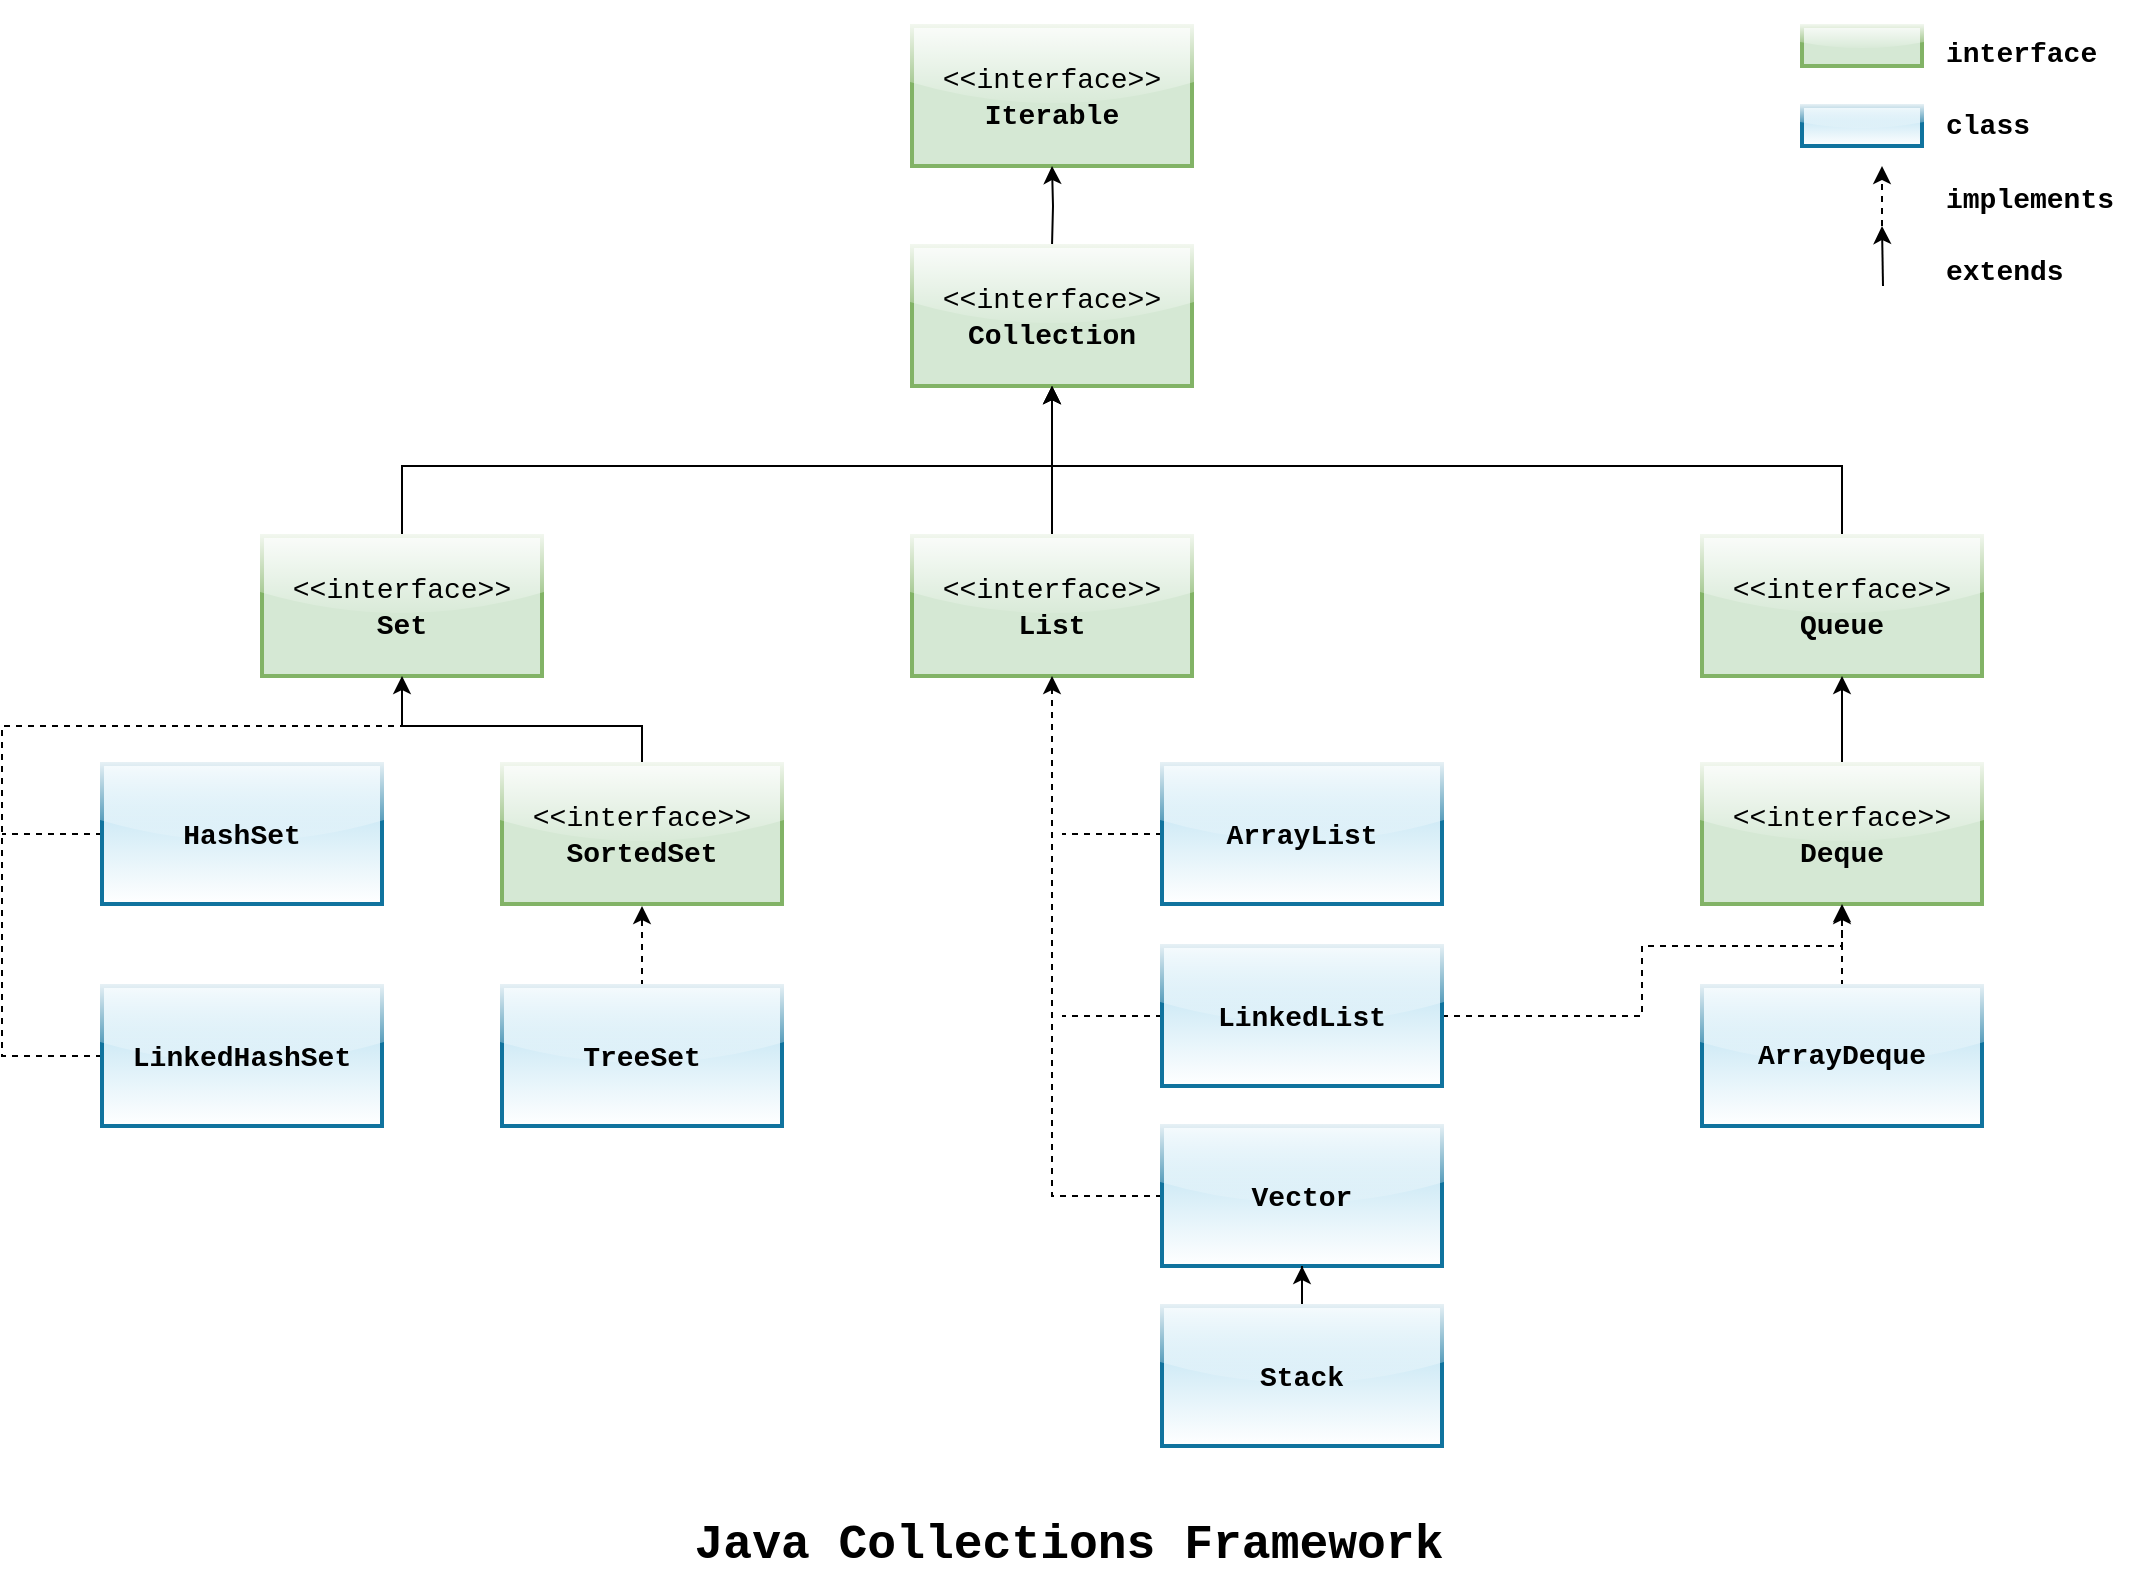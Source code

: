 <mxfile compressed="false" version="14.6.13" type="device">
  <diagram id="C5RBs43oDa-KdzZeNtuy" name="Page-1">
    <mxGraphModel dx="1406" dy="672" grid="1" gridSize="10" guides="1" tooltips="1" connect="1" arrows="1" fold="1" page="1" pageScale="1" pageWidth="1169" pageHeight="827" math="0" shadow="0">
      <root>
        <mxCell id="WIyWlLk6GJQsqaUBKTNV-0" />
        <mxCell id="WIyWlLk6GJQsqaUBKTNV-1" parent="WIyWlLk6GJQsqaUBKTNV-0" />
        <mxCell id="YPBE2i8zK9lcXEaAE-W4-2" style="edgeStyle=orthogonalEdgeStyle;rounded=0;orthogonalLoop=1;jettySize=auto;html=1;exitX=0.5;exitY=1;exitDx=0;exitDy=0;" parent="WIyWlLk6GJQsqaUBKTNV-1" edge="1">
          <mxGeometry relative="1" as="geometry">
            <mxPoint x="379.5" y="140" as="sourcePoint" />
            <mxPoint x="379.5" y="140" as="targetPoint" />
          </mxGeometry>
        </mxCell>
        <mxCell id="YPBE2i8zK9lcXEaAE-W4-10" style="edgeStyle=orthogonalEdgeStyle;rounded=0;orthogonalLoop=1;jettySize=auto;html=1;exitX=0.5;exitY=1;exitDx=0;exitDy=0;" parent="WIyWlLk6GJQsqaUBKTNV-1" edge="1">
          <mxGeometry relative="1" as="geometry">
            <mxPoint x="379.5" y="140" as="sourcePoint" />
            <mxPoint x="379.5" y="140" as="targetPoint" />
          </mxGeometry>
        </mxCell>
        <mxCell id="YPBE2i8zK9lcXEaAE-W4-12" value="&lt;p style=&quot;font-size: 14px&quot;&gt;&lt;span style=&quot;font-weight: normal ; font-size: 14px&quot;&gt;&lt;font face=&quot;Courier New&quot; style=&quot;font-size: 14px&quot;&gt;&amp;lt;&amp;lt;interface&amp;gt;&amp;gt;&lt;/font&gt;&lt;br style=&quot;font-size: 14px&quot;&gt;&lt;/span&gt;&lt;font style=&quot;font-family: &amp;#34;courier new&amp;#34; ; font-size: 14px&quot;&gt;&lt;b style=&quot;font-size: 14px&quot;&gt;Iterable&lt;/b&gt;&lt;/font&gt;&lt;/p&gt;" style="text;html=1;align=center;verticalAlign=middle;whiteSpace=wrap;rounded=0;shadow=0;glass=1;strokeWidth=2;labelBackgroundColor=none;fontSize=14;strokeColor=#82b366;fillColor=#d5e8d4;" parent="WIyWlLk6GJQsqaUBKTNV-1" vertex="1">
          <mxGeometry x="515" y="20" width="140" height="70" as="geometry" />
        </mxCell>
        <mxCell id="YPBE2i8zK9lcXEaAE-W4-128" style="edgeStyle=orthogonalEdgeStyle;rounded=0;orthogonalLoop=1;jettySize=auto;html=0;exitX=0.5;exitY=0;exitDx=0;exitDy=0;entryX=0.5;entryY=1;entryDx=0;entryDy=0;fontFamily=Courier New;fontSize=14;fontColor=#000000;" parent="WIyWlLk6GJQsqaUBKTNV-1" target="YPBE2i8zK9lcXEaAE-W4-12" edge="1">
          <mxGeometry relative="1" as="geometry">
            <mxPoint x="585" y="130" as="sourcePoint" />
          </mxGeometry>
        </mxCell>
        <mxCell id="YPBE2i8zK9lcXEaAE-W4-102" value="Java Collections Framework" style="text;html=1;fontSize=24;fontStyle=1;verticalAlign=middle;align=center;shadow=0;glass=0;labelBackgroundColor=none;fontFamily=Courier New;rounded=1;fillColor=#ffffff;" parent="WIyWlLk6GJQsqaUBKTNV-1" vertex="1">
          <mxGeometry x="360" y="760" width="466" height="40" as="geometry" />
        </mxCell>
        <mxCell id="Kpae5eKNH2z2pu_mqt94-7" value="&lt;p style=&quot;font-size: 14px&quot;&gt;&lt;span style=&quot;font-weight: normal ; font-size: 14px&quot;&gt;&lt;font face=&quot;Courier New&quot; style=&quot;font-size: 14px&quot;&gt;&amp;lt;&amp;lt;interface&amp;gt;&amp;gt;&lt;/font&gt;&lt;br style=&quot;font-size: 14px&quot;&gt;&lt;/span&gt;&lt;font face=&quot;courier new&quot;&gt;&lt;b&gt;Collection&lt;/b&gt;&lt;/font&gt;&lt;/p&gt;" style="text;html=1;align=center;verticalAlign=middle;whiteSpace=wrap;rounded=0;shadow=0;glass=1;strokeWidth=2;labelBackgroundColor=none;fontSize=14;strokeColor=#82b366;fillColor=#d5e8d4;" parent="WIyWlLk6GJQsqaUBKTNV-1" vertex="1">
          <mxGeometry x="515" y="130" width="140" height="70" as="geometry" />
        </mxCell>
        <mxCell id="Kpae5eKNH2z2pu_mqt94-30" style="edgeStyle=orthogonalEdgeStyle;rounded=0;orthogonalLoop=1;jettySize=auto;html=0;exitX=0.5;exitY=0;exitDx=0;exitDy=0;entryX=0.5;entryY=1;entryDx=0;entryDy=0;fontFamily=Courier New;fontSize=14;fontColor=#000000;" parent="WIyWlLk6GJQsqaUBKTNV-1" source="Kpae5eKNH2z2pu_mqt94-8" target="Kpae5eKNH2z2pu_mqt94-7" edge="1">
          <mxGeometry relative="1" as="geometry">
            <Array as="points">
              <mxPoint x="260" y="240" />
              <mxPoint x="585" y="240" />
            </Array>
          </mxGeometry>
        </mxCell>
        <mxCell id="Kpae5eKNH2z2pu_mqt94-8" value="&lt;p style=&quot;font-size: 14px&quot;&gt;&lt;span style=&quot;font-weight: normal ; font-size: 14px&quot;&gt;&lt;font face=&quot;Courier New&quot; style=&quot;font-size: 14px&quot;&gt;&amp;lt;&amp;lt;interface&amp;gt;&amp;gt;&lt;/font&gt;&lt;br style=&quot;font-size: 14px&quot;&gt;&lt;/span&gt;&lt;font face=&quot;courier new&quot;&gt;&lt;b&gt;Set&lt;/b&gt;&lt;/font&gt;&lt;/p&gt;" style="text;html=1;align=center;verticalAlign=middle;whiteSpace=wrap;rounded=0;shadow=0;glass=1;strokeWidth=2;labelBackgroundColor=none;fontSize=14;strokeColor=#82b366;fillColor=#d5e8d4;" parent="WIyWlLk6GJQsqaUBKTNV-1" vertex="1">
          <mxGeometry x="190" y="275" width="140" height="70" as="geometry" />
        </mxCell>
        <mxCell id="Kpae5eKNH2z2pu_mqt94-54" style="edgeStyle=orthogonalEdgeStyle;rounded=0;orthogonalLoop=1;jettySize=auto;html=0;exitX=0.5;exitY=0;exitDx=0;exitDy=0;entryX=0.5;entryY=1;entryDx=0;entryDy=0;fontFamily=Courier New;fontSize=14;fontColor=#000000;" parent="WIyWlLk6GJQsqaUBKTNV-1" source="Kpae5eKNH2z2pu_mqt94-9" target="Kpae5eKNH2z2pu_mqt94-7" edge="1">
          <mxGeometry relative="1" as="geometry">
            <Array as="points">
              <mxPoint x="585" y="260" />
              <mxPoint x="585" y="260" />
            </Array>
          </mxGeometry>
        </mxCell>
        <mxCell id="Kpae5eKNH2z2pu_mqt94-9" value="&lt;p style=&quot;font-size: 14px&quot;&gt;&lt;span style=&quot;font-weight: normal ; font-size: 14px&quot;&gt;&lt;font face=&quot;Courier New&quot; style=&quot;font-size: 14px&quot;&gt;&amp;lt;&amp;lt;interface&amp;gt;&amp;gt;&lt;/font&gt;&lt;br style=&quot;font-size: 14px&quot;&gt;&lt;/span&gt;&lt;font face=&quot;courier new&quot;&gt;&lt;b&gt;List&lt;/b&gt;&lt;/font&gt;&lt;/p&gt;" style="text;html=1;align=center;verticalAlign=middle;whiteSpace=wrap;rounded=0;shadow=0;glass=1;strokeWidth=2;labelBackgroundColor=none;fontSize=14;strokeColor=#82b366;fillColor=#d5e8d4;" parent="WIyWlLk6GJQsqaUBKTNV-1" vertex="1">
          <mxGeometry x="515" y="275" width="140" height="70" as="geometry" />
        </mxCell>
        <mxCell id="MUC2MTITVo_juZWyUg5X-10" style="edgeStyle=orthogonalEdgeStyle;rounded=0;orthogonalLoop=1;jettySize=auto;html=1;exitX=0;exitY=0.5;exitDx=0;exitDy=0;dashed=1;startArrow=none;startFill=0;endArrow=classic;endFill=1;entryX=0.5;entryY=1;entryDx=0;entryDy=0;" parent="WIyWlLk6GJQsqaUBKTNV-1" source="Kpae5eKNH2z2pu_mqt94-11" target="Kpae5eKNH2z2pu_mqt94-9" edge="1">
          <mxGeometry relative="1" as="geometry">
            <mxPoint x="580" y="390" as="targetPoint" />
          </mxGeometry>
        </mxCell>
        <mxCell id="Kpae5eKNH2z2pu_mqt94-11" value="&lt;p style=&quot;font-size: 14px&quot;&gt;&lt;font face=&quot;Courier New&quot;&gt;&lt;b&gt;Vector&lt;/b&gt;&lt;/font&gt;&lt;/p&gt;" style="text;html=1;align=center;verticalAlign=middle;whiteSpace=wrap;rounded=0;shadow=0;glass=1;strokeWidth=2;labelBackgroundColor=none;fontSize=14;strokeColor=#10739e;fillColor=#b1ddf0;gradientColor=#ffffff;" parent="WIyWlLk6GJQsqaUBKTNV-1" vertex="1">
          <mxGeometry x="640" y="570" width="140" height="70" as="geometry" />
        </mxCell>
        <mxCell id="MUC2MTITVo_juZWyUg5X-11" style="edgeStyle=orthogonalEdgeStyle;rounded=0;orthogonalLoop=1;jettySize=auto;html=1;exitX=0;exitY=0.5;exitDx=0;exitDy=0;dashed=1;startArrow=none;startFill=0;endArrow=none;endFill=0;" parent="WIyWlLk6GJQsqaUBKTNV-1" source="Kpae5eKNH2z2pu_mqt94-14" edge="1">
          <mxGeometry relative="1" as="geometry">
            <mxPoint x="590" y="424" as="targetPoint" />
            <Array as="points">
              <mxPoint x="590" y="424" />
              <mxPoint x="590" y="424" />
            </Array>
          </mxGeometry>
        </mxCell>
        <mxCell id="Kpae5eKNH2z2pu_mqt94-14" value="&lt;p style=&quot;font-size: 14px&quot;&gt;&lt;font face=&quot;Courier New&quot;&gt;&lt;b&gt;ArrayList&lt;/b&gt;&lt;/font&gt;&lt;/p&gt;" style="text;html=1;align=center;verticalAlign=middle;whiteSpace=wrap;rounded=0;shadow=0;glass=1;strokeWidth=2;labelBackgroundColor=none;fontSize=14;strokeColor=#10739e;fillColor=#b1ddf0;gradientColor=#ffffff;" parent="WIyWlLk6GJQsqaUBKTNV-1" vertex="1">
          <mxGeometry x="640" y="389" width="140" height="70" as="geometry" />
        </mxCell>
        <mxCell id="MUC2MTITVo_juZWyUg5X-0" style="edgeStyle=orthogonalEdgeStyle;rounded=0;orthogonalLoop=1;jettySize=auto;html=1;entryX=0.5;entryY=1;entryDx=0;entryDy=0;" parent="WIyWlLk6GJQsqaUBKTNV-1" source="Kpae5eKNH2z2pu_mqt94-16" target="Kpae5eKNH2z2pu_mqt94-11" edge="1">
          <mxGeometry relative="1" as="geometry" />
        </mxCell>
        <mxCell id="Kpae5eKNH2z2pu_mqt94-16" value="&lt;p style=&quot;font-size: 14px&quot;&gt;&lt;font face=&quot;Courier New&quot;&gt;&lt;b&gt;Stack&lt;/b&gt;&lt;/font&gt;&lt;/p&gt;" style="text;html=1;align=center;verticalAlign=middle;whiteSpace=wrap;rounded=0;shadow=0;glass=1;strokeWidth=2;labelBackgroundColor=none;fontSize=14;strokeColor=#10739e;fillColor=#b1ddf0;gradientColor=#ffffff;" parent="WIyWlLk6GJQsqaUBKTNV-1" vertex="1">
          <mxGeometry x="640" y="660" width="140" height="70" as="geometry" />
        </mxCell>
        <mxCell id="MUC2MTITVo_juZWyUg5X-12" style="edgeStyle=orthogonalEdgeStyle;rounded=0;orthogonalLoop=1;jettySize=auto;html=1;exitX=0;exitY=0.5;exitDx=0;exitDy=0;dashed=1;startArrow=none;startFill=0;endArrow=none;endFill=0;" parent="WIyWlLk6GJQsqaUBKTNV-1" source="Kpae5eKNH2z2pu_mqt94-17" edge="1">
          <mxGeometry relative="1" as="geometry">
            <mxPoint x="590" y="515" as="targetPoint" />
            <Array as="points">
              <mxPoint x="600" y="515" />
              <mxPoint x="600" y="515" />
            </Array>
          </mxGeometry>
        </mxCell>
        <mxCell id="MUC2MTITVo_juZWyUg5X-17" style="edgeStyle=orthogonalEdgeStyle;rounded=0;orthogonalLoop=1;jettySize=auto;html=1;dashed=1;startArrow=none;startFill=0;endArrow=none;endFill=0;exitX=1;exitY=0.5;exitDx=0;exitDy=0;" parent="WIyWlLk6GJQsqaUBKTNV-1" source="Kpae5eKNH2z2pu_mqt94-17" edge="1">
          <mxGeometry relative="1" as="geometry">
            <mxPoint x="980" y="470" as="targetPoint" />
            <Array as="points">
              <mxPoint x="880" y="515" />
              <mxPoint x="880" y="480" />
              <mxPoint x="980" y="480" />
            </Array>
          </mxGeometry>
        </mxCell>
        <mxCell id="Kpae5eKNH2z2pu_mqt94-17" value="&lt;p style=&quot;font-size: 14px&quot;&gt;&lt;font face=&quot;Courier New&quot;&gt;&lt;b&gt;LinkedList&lt;/b&gt;&lt;/font&gt;&lt;/p&gt;" style="text;html=1;align=center;verticalAlign=middle;whiteSpace=wrap;rounded=0;shadow=0;glass=1;strokeWidth=2;labelBackgroundColor=none;fontSize=14;strokeColor=#10739e;fillColor=#b1ddf0;gradientColor=#ffffff;" parent="WIyWlLk6GJQsqaUBKTNV-1" vertex="1">
          <mxGeometry x="640" y="480" width="140" height="70" as="geometry" />
        </mxCell>
        <mxCell id="Kpae5eKNH2z2pu_mqt94-55" style="edgeStyle=orthogonalEdgeStyle;rounded=0;orthogonalLoop=1;jettySize=auto;html=0;exitX=0.5;exitY=0;exitDx=0;exitDy=0;entryX=0.5;entryY=1;entryDx=0;entryDy=0;fontFamily=Courier New;fontSize=14;fontColor=#000000;" parent="WIyWlLk6GJQsqaUBKTNV-1" source="Kpae5eKNH2z2pu_mqt94-19" target="Kpae5eKNH2z2pu_mqt94-7" edge="1">
          <mxGeometry relative="1" as="geometry">
            <Array as="points">
              <mxPoint x="980" y="240" />
              <mxPoint x="585" y="240" />
            </Array>
          </mxGeometry>
        </mxCell>
        <mxCell id="Kpae5eKNH2z2pu_mqt94-19" value="&lt;p style=&quot;font-size: 14px&quot;&gt;&lt;span style=&quot;font-weight: normal ; font-size: 14px&quot;&gt;&lt;font face=&quot;Courier New&quot; style=&quot;font-size: 14px&quot;&gt;&amp;lt;&amp;lt;interface&amp;gt;&amp;gt;&lt;/font&gt;&lt;br style=&quot;font-size: 14px&quot;&gt;&lt;/span&gt;&lt;font face=&quot;courier new&quot;&gt;&lt;b&gt;Queue&lt;/b&gt;&lt;/font&gt;&lt;/p&gt;" style="text;html=1;align=center;verticalAlign=middle;whiteSpace=wrap;rounded=0;shadow=0;glass=1;strokeWidth=2;labelBackgroundColor=none;fontSize=14;strokeColor=#82b366;fillColor=#d5e8d4;" parent="WIyWlLk6GJQsqaUBKTNV-1" vertex="1">
          <mxGeometry x="910" y="275" width="140" height="70" as="geometry" />
        </mxCell>
        <mxCell id="Kpae5eKNH2z2pu_mqt94-57" style="edgeStyle=orthogonalEdgeStyle;rounded=0;orthogonalLoop=1;jettySize=auto;html=0;exitX=0.5;exitY=0;exitDx=0;exitDy=0;entryX=0.5;entryY=1;entryDx=0;entryDy=0;fontFamily=Courier New;fontSize=14;fontColor=#000000;" parent="WIyWlLk6GJQsqaUBKTNV-1" source="Kpae5eKNH2z2pu_mqt94-20" target="Kpae5eKNH2z2pu_mqt94-19" edge="1">
          <mxGeometry relative="1" as="geometry" />
        </mxCell>
        <mxCell id="Kpae5eKNH2z2pu_mqt94-20" value="&lt;p style=&quot;font-size: 14px&quot;&gt;&lt;span style=&quot;font-weight: normal ; font-size: 14px&quot;&gt;&lt;font face=&quot;Courier New&quot; style=&quot;font-size: 14px&quot;&gt;&amp;lt;&amp;lt;interface&amp;gt;&amp;gt;&lt;/font&gt;&lt;br style=&quot;font-size: 14px&quot;&gt;&lt;/span&gt;&lt;font face=&quot;courier new&quot;&gt;&lt;b&gt;Deque&lt;/b&gt;&lt;/font&gt;&lt;/p&gt;" style="text;html=1;align=center;verticalAlign=middle;whiteSpace=wrap;rounded=0;shadow=0;glass=1;strokeWidth=2;labelBackgroundColor=none;fontSize=14;strokeColor=#82b366;fillColor=#d5e8d4;" parent="WIyWlLk6GJQsqaUBKTNV-1" vertex="1">
          <mxGeometry x="910" y="389" width="140" height="70" as="geometry" />
        </mxCell>
        <mxCell id="Kpae5eKNH2z2pu_mqt94-58" style="edgeStyle=orthogonalEdgeStyle;rounded=0;orthogonalLoop=1;jettySize=auto;html=0;exitX=0.5;exitY=0;exitDx=0;exitDy=0;fontFamily=Courier New;fontSize=14;fontColor=#000000;dashed=1;" parent="WIyWlLk6GJQsqaUBKTNV-1" source="Kpae5eKNH2z2pu_mqt94-21" edge="1">
          <mxGeometry relative="1" as="geometry">
            <mxPoint x="980" y="460" as="targetPoint" />
          </mxGeometry>
        </mxCell>
        <mxCell id="MUC2MTITVo_juZWyUg5X-7" value="" style="edgeStyle=none;rounded=0;orthogonalLoop=1;jettySize=auto;html=1;dashed=1;" parent="WIyWlLk6GJQsqaUBKTNV-1" source="Kpae5eKNH2z2pu_mqt94-21" target="Kpae5eKNH2z2pu_mqt94-20" edge="1">
          <mxGeometry relative="1" as="geometry" />
        </mxCell>
        <mxCell id="Kpae5eKNH2z2pu_mqt94-21" value="&lt;p&gt;&lt;/p&gt;&lt;div style=&quot;text-align: justify&quot;&gt;&lt;br&gt;&lt;/div&gt;&lt;p&gt;&lt;/p&gt;" style="text;html=1;align=center;verticalAlign=middle;whiteSpace=wrap;rounded=0;shadow=0;glass=1;strokeWidth=2;labelBackgroundColor=none;fontSize=14;strokeColor=#10739e;fillColor=#b1ddf0;gradientColor=#ffffff;" parent="WIyWlLk6GJQsqaUBKTNV-1" vertex="1">
          <mxGeometry x="910" y="500" width="140" height="70" as="geometry" />
        </mxCell>
        <mxCell id="MUC2MTITVo_juZWyUg5X-16" style="edgeStyle=orthogonalEdgeStyle;rounded=0;orthogonalLoop=1;jettySize=auto;html=1;exitX=0;exitY=0.5;exitDx=0;exitDy=0;dashed=1;startArrow=none;startFill=0;endArrow=none;endFill=0;" parent="WIyWlLk6GJQsqaUBKTNV-1" source="Kpae5eKNH2z2pu_mqt94-23" edge="1">
          <mxGeometry relative="1" as="geometry">
            <mxPoint x="60" y="424" as="targetPoint" />
          </mxGeometry>
        </mxCell>
        <mxCell id="Kpae5eKNH2z2pu_mqt94-23" value="&lt;p style=&quot;font-size: 14px&quot;&gt;&lt;font face=&quot;Courier New&quot;&gt;&lt;b&gt;HashSet&lt;/b&gt;&lt;/font&gt;&lt;/p&gt;" style="text;html=1;align=center;verticalAlign=middle;whiteSpace=wrap;rounded=0;shadow=0;glass=1;strokeWidth=2;labelBackgroundColor=none;fontSize=14;strokeColor=#10739e;fillColor=#b1ddf0;gradientColor=#ffffff;" parent="WIyWlLk6GJQsqaUBKTNV-1" vertex="1">
          <mxGeometry x="110" y="389" width="140" height="70" as="geometry" />
        </mxCell>
        <mxCell id="MUC2MTITVo_juZWyUg5X-15" style="edgeStyle=orthogonalEdgeStyle;rounded=0;orthogonalLoop=1;jettySize=auto;html=1;exitX=0;exitY=0.5;exitDx=0;exitDy=0;dashed=1;startArrow=none;startFill=0;endArrow=none;endFill=0;" parent="WIyWlLk6GJQsqaUBKTNV-1" source="Kpae5eKNH2z2pu_mqt94-24" edge="1">
          <mxGeometry relative="1" as="geometry">
            <mxPoint x="260" y="350" as="targetPoint" />
            <Array as="points">
              <mxPoint x="60" y="535" />
              <mxPoint x="60" y="370" />
              <mxPoint x="260" y="370" />
            </Array>
          </mxGeometry>
        </mxCell>
        <mxCell id="Kpae5eKNH2z2pu_mqt94-24" value="&lt;p style=&quot;font-size: 14px&quot;&gt;&lt;font face=&quot;Courier New&quot;&gt;&lt;b&gt;LinkedHashSet&lt;/b&gt;&lt;/font&gt;&lt;/p&gt;" style="text;html=1;align=center;verticalAlign=middle;whiteSpace=wrap;rounded=0;shadow=0;glass=1;strokeWidth=2;labelBackgroundColor=none;fontSize=14;strokeColor=#10739e;fillColor=#b1ddf0;gradientColor=#ffffff;" parent="WIyWlLk6GJQsqaUBKTNV-1" vertex="1">
          <mxGeometry x="110" y="500" width="140" height="70" as="geometry" />
        </mxCell>
        <mxCell id="Kpae5eKNH2z2pu_mqt94-47" style="edgeStyle=orthogonalEdgeStyle;rounded=0;orthogonalLoop=1;jettySize=auto;html=0;exitX=0.5;exitY=0;exitDx=0;exitDy=0;entryX=0.5;entryY=1;entryDx=0;entryDy=0;fontFamily=Courier New;fontSize=14;fontColor=#000000;" parent="WIyWlLk6GJQsqaUBKTNV-1" source="Kpae5eKNH2z2pu_mqt94-25" target="Kpae5eKNH2z2pu_mqt94-8" edge="1">
          <mxGeometry relative="1" as="geometry">
            <Array as="points">
              <mxPoint x="380" y="370" />
              <mxPoint x="260" y="370" />
            </Array>
          </mxGeometry>
        </mxCell>
        <mxCell id="Kpae5eKNH2z2pu_mqt94-25" value="&lt;p style=&quot;font-size: 14px&quot;&gt;&lt;span style=&quot;font-weight: normal ; font-size: 14px&quot;&gt;&lt;font face=&quot;Courier New&quot; style=&quot;font-size: 14px&quot;&gt;&amp;lt;&amp;lt;interface&amp;gt;&amp;gt;&lt;/font&gt;&lt;br style=&quot;font-size: 14px&quot;&gt;&lt;/span&gt;&lt;font face=&quot;courier new&quot;&gt;&lt;b&gt;SortedSet&lt;/b&gt;&lt;/font&gt;&lt;/p&gt;" style="text;html=1;align=center;verticalAlign=middle;whiteSpace=wrap;rounded=0;shadow=0;glass=1;strokeWidth=2;labelBackgroundColor=none;fontSize=14;strokeColor=#82b366;fillColor=#d5e8d4;" parent="WIyWlLk6GJQsqaUBKTNV-1" vertex="1">
          <mxGeometry x="310" y="389" width="140" height="70" as="geometry" />
        </mxCell>
        <mxCell id="MUC2MTITVo_juZWyUg5X-13" style="edgeStyle=orthogonalEdgeStyle;rounded=0;orthogonalLoop=1;jettySize=auto;html=1;dashed=1;startArrow=none;startFill=0;endArrow=classic;endFill=1;" parent="WIyWlLk6GJQsqaUBKTNV-1" source="Kpae5eKNH2z2pu_mqt94-27" edge="1">
          <mxGeometry relative="1" as="geometry">
            <mxPoint x="380" y="460" as="targetPoint" />
          </mxGeometry>
        </mxCell>
        <mxCell id="Kpae5eKNH2z2pu_mqt94-27" value="&lt;p style=&quot;font-size: 14px&quot;&gt;&lt;font face=&quot;Courier New&quot;&gt;&lt;b&gt;TreeSet&lt;/b&gt;&lt;/font&gt;&lt;/p&gt;" style="text;html=1;align=center;verticalAlign=middle;whiteSpace=wrap;rounded=0;shadow=0;glass=1;strokeWidth=2;labelBackgroundColor=none;fontSize=14;strokeColor=#10739e;fillColor=#b1ddf0;gradientColor=#ffffff;" parent="WIyWlLk6GJQsqaUBKTNV-1" vertex="1">
          <mxGeometry x="310" y="500" width="140" height="70" as="geometry" />
        </mxCell>
        <mxCell id="Kpae5eKNH2z2pu_mqt94-35" value="&lt;b&gt;ArrayDeque&lt;/b&gt;" style="text;html=1;strokeColor=none;fillColor=none;align=center;verticalAlign=middle;whiteSpace=wrap;rounded=0;shadow=0;glass=1;labelBackgroundColor=none;fontFamily=Courier New;fontSize=14;fontColor=#000000;" parent="WIyWlLk6GJQsqaUBKTNV-1" vertex="1">
          <mxGeometry x="930" y="525" width="100" height="20" as="geometry" />
        </mxCell>
        <mxCell id="Kpae5eKNH2z2pu_mqt94-61" value="&lt;p style=&quot;font-size: 14px&quot;&gt;&lt;br&gt;&lt;/p&gt;" style="text;html=1;align=center;verticalAlign=middle;whiteSpace=wrap;rounded=0;shadow=0;glass=1;strokeWidth=2;labelBackgroundColor=none;fontSize=14;strokeColor=#82b366;fillColor=#d5e8d4;" parent="WIyWlLk6GJQsqaUBKTNV-1" vertex="1">
          <mxGeometry x="960" y="20" width="60" height="20" as="geometry" />
        </mxCell>
        <mxCell id="Kpae5eKNH2z2pu_mqt94-62" value="&lt;p style=&quot;font-size: 14px&quot;&gt;&lt;br&gt;&lt;/p&gt;" style="text;html=1;align=center;verticalAlign=middle;whiteSpace=wrap;rounded=0;shadow=0;glass=1;strokeWidth=2;labelBackgroundColor=none;fontSize=14;strokeColor=#10739e;fillColor=#b1ddf0;gradientColor=#ffffff;" parent="WIyWlLk6GJQsqaUBKTNV-1" vertex="1">
          <mxGeometry x="960" y="60" width="60" height="20" as="geometry" />
        </mxCell>
        <mxCell id="MUC2MTITVo_juZWyUg5X-21" value="" style="endArrow=classic;html=1;dashed=1;" parent="WIyWlLk6GJQsqaUBKTNV-1" edge="1">
          <mxGeometry width="50" height="50" relative="1" as="geometry">
            <mxPoint x="1000" y="120" as="sourcePoint" />
            <mxPoint x="1000" y="90" as="targetPoint" />
          </mxGeometry>
        </mxCell>
        <mxCell id="MUC2MTITVo_juZWyUg5X-23" value="" style="endArrow=classic;html=1;" parent="WIyWlLk6GJQsqaUBKTNV-1" edge="1">
          <mxGeometry width="50" height="50" relative="1" as="geometry">
            <mxPoint x="1000.5" y="150" as="sourcePoint" />
            <mxPoint x="1000" y="120" as="targetPoint" />
            <Array as="points">
              <mxPoint x="1000" y="120" />
            </Array>
          </mxGeometry>
        </mxCell>
        <mxCell id="MUC2MTITVo_juZWyUg5X-26" value="&lt;b style=&quot;line-height: 130%&quot;&gt;interface&lt;br&gt;&lt;br&gt;class&lt;br&gt;&lt;br&gt;&lt;div&gt;&lt;b&gt;implements&lt;/b&gt;&lt;/div&gt;&lt;br&gt;&lt;div&gt;&lt;b&gt;extends&lt;/b&gt;&lt;/div&gt;&lt;/b&gt;" style="text;html=1;strokeColor=none;fillColor=none;align=left;verticalAlign=middle;whiteSpace=wrap;rounded=0;shadow=0;glass=1;labelBackgroundColor=none;fontFamily=Courier New;fontSize=14;fontColor=#000000;strokeWidth=2;" parent="WIyWlLk6GJQsqaUBKTNV-1" vertex="1">
          <mxGeometry x="1030" y="10" width="100" height="155" as="geometry" />
        </mxCell>
        <mxCell id="MUC2MTITVo_juZWyUg5X-33" style="edgeStyle=orthogonalEdgeStyle;rounded=0;orthogonalLoop=1;jettySize=auto;html=1;exitX=0.5;exitY=1;exitDx=0;exitDy=0;startArrow=none;startFill=0;endArrow=none;endFill=0;" parent="WIyWlLk6GJQsqaUBKTNV-1" edge="1">
          <mxGeometry relative="1" as="geometry">
            <mxPoint x="1075" y="40" as="sourcePoint" />
            <mxPoint x="1075" y="40" as="targetPoint" />
          </mxGeometry>
        </mxCell>
        <mxCell id="MUC2MTITVo_juZWyUg5X-35" style="edgeStyle=orthogonalEdgeStyle;rounded=0;orthogonalLoop=1;jettySize=auto;html=1;exitX=0.5;exitY=1;exitDx=0;exitDy=0;startArrow=none;startFill=0;endArrow=none;endFill=0;" parent="WIyWlLk6GJQsqaUBKTNV-1" edge="1">
          <mxGeometry relative="1" as="geometry">
            <mxPoint x="1070" y="150" as="sourcePoint" />
            <mxPoint x="1070" y="150" as="targetPoint" />
          </mxGeometry>
        </mxCell>
      </root>
    </mxGraphModel>
  </diagram>
</mxfile>
